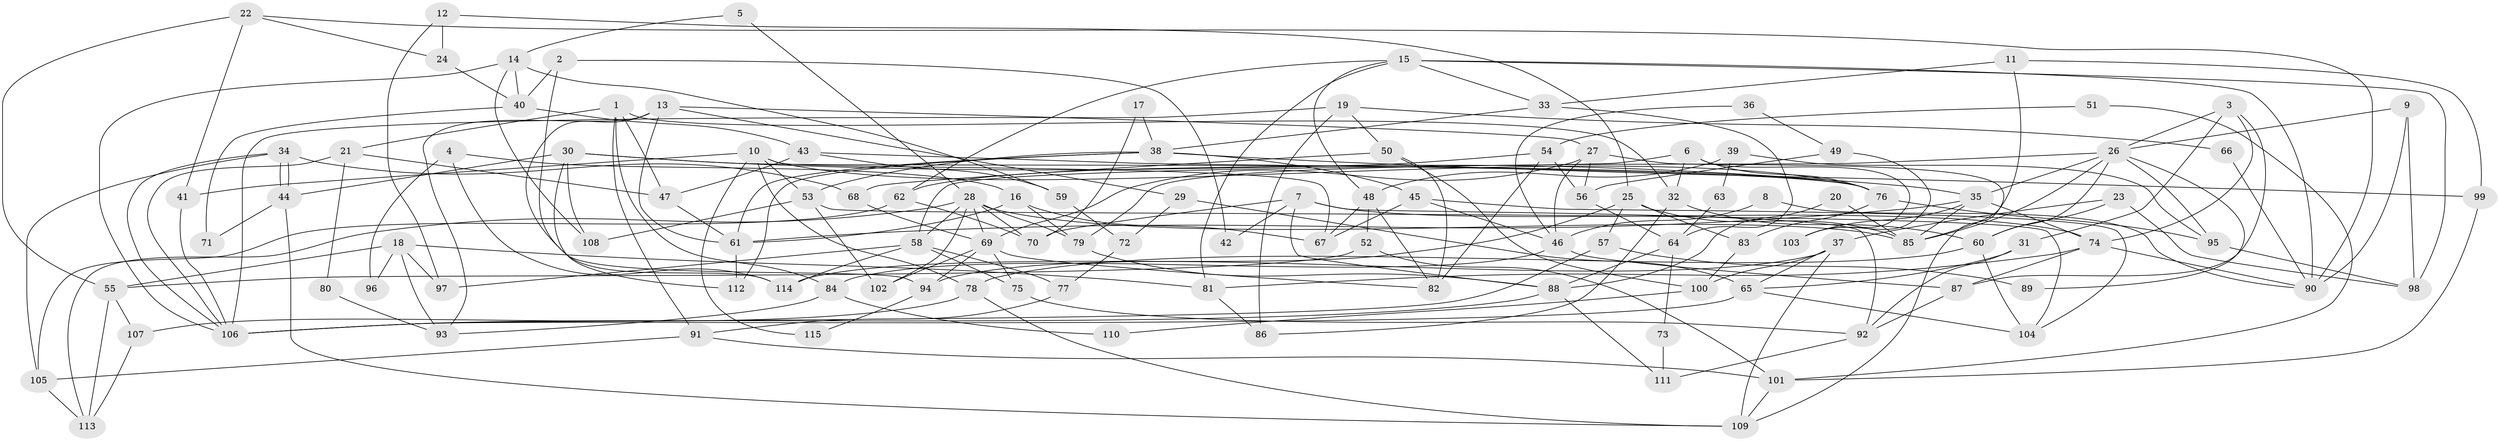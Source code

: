 // Generated by graph-tools (version 1.1) at 2025/51/03/09/25 04:51:51]
// undirected, 115 vertices, 230 edges
graph export_dot {
graph [start="1"]
  node [color=gray90,style=filled];
  1;
  2;
  3;
  4;
  5;
  6;
  7;
  8;
  9;
  10;
  11;
  12;
  13;
  14;
  15;
  16;
  17;
  18;
  19;
  20;
  21;
  22;
  23;
  24;
  25;
  26;
  27;
  28;
  29;
  30;
  31;
  32;
  33;
  34;
  35;
  36;
  37;
  38;
  39;
  40;
  41;
  42;
  43;
  44;
  45;
  46;
  47;
  48;
  49;
  50;
  51;
  52;
  53;
  54;
  55;
  56;
  57;
  58;
  59;
  60;
  61;
  62;
  63;
  64;
  65;
  66;
  67;
  68;
  69;
  70;
  71;
  72;
  73;
  74;
  75;
  76;
  77;
  78;
  79;
  80;
  81;
  82;
  83;
  84;
  85;
  86;
  87;
  88;
  89;
  90;
  91;
  92;
  93;
  94;
  95;
  96;
  97;
  98;
  99;
  100;
  101;
  102;
  103;
  104;
  105;
  106;
  107;
  108;
  109;
  110;
  111;
  112;
  113;
  114;
  115;
  1 -- 32;
  1 -- 47;
  1 -- 21;
  1 -- 84;
  1 -- 91;
  2 -- 94;
  2 -- 40;
  2 -- 42;
  3 -- 74;
  3 -- 87;
  3 -- 26;
  3 -- 31;
  4 -- 16;
  4 -- 114;
  4 -- 96;
  5 -- 14;
  5 -- 28;
  6 -- 58;
  6 -- 32;
  6 -- 76;
  6 -- 103;
  7 -- 92;
  7 -- 88;
  7 -- 42;
  7 -- 70;
  7 -- 74;
  8 -- 90;
  8 -- 46;
  9 -- 90;
  9 -- 26;
  9 -- 98;
  10 -- 53;
  10 -- 67;
  10 -- 41;
  10 -- 76;
  10 -- 78;
  10 -- 115;
  11 -- 33;
  11 -- 85;
  11 -- 99;
  12 -- 24;
  12 -- 25;
  12 -- 97;
  13 -- 93;
  13 -- 61;
  13 -- 27;
  13 -- 29;
  13 -- 114;
  14 -- 108;
  14 -- 106;
  14 -- 40;
  14 -- 59;
  15 -- 98;
  15 -- 62;
  15 -- 33;
  15 -- 48;
  15 -- 81;
  15 -- 90;
  16 -- 79;
  16 -- 67;
  16 -- 61;
  17 -- 70;
  17 -- 38;
  18 -- 81;
  18 -- 97;
  18 -- 55;
  18 -- 93;
  18 -- 96;
  19 -- 50;
  19 -- 106;
  19 -- 66;
  19 -- 86;
  20 -- 88;
  20 -- 85;
  21 -- 106;
  21 -- 47;
  21 -- 80;
  22 -- 41;
  22 -- 90;
  22 -- 24;
  22 -- 55;
  23 -- 98;
  23 -- 60;
  23 -- 37;
  24 -- 40;
  25 -- 114;
  25 -- 85;
  25 -- 57;
  25 -- 83;
  26 -- 35;
  26 -- 60;
  26 -- 79;
  26 -- 85;
  26 -- 89;
  26 -- 95;
  27 -- 109;
  27 -- 46;
  27 -- 56;
  27 -- 69;
  28 -- 113;
  28 -- 79;
  28 -- 58;
  28 -- 69;
  28 -- 70;
  28 -- 85;
  28 -- 102;
  29 -- 65;
  29 -- 72;
  30 -- 76;
  30 -- 35;
  30 -- 44;
  30 -- 108;
  30 -- 112;
  31 -- 65;
  31 -- 92;
  32 -- 86;
  32 -- 60;
  33 -- 38;
  33 -- 64;
  34 -- 44;
  34 -- 44;
  34 -- 68;
  34 -- 105;
  34 -- 106;
  35 -- 61;
  35 -- 85;
  35 -- 74;
  35 -- 103;
  36 -- 46;
  36 -- 49;
  37 -- 109;
  37 -- 65;
  37 -- 94;
  37 -- 100;
  38 -- 112;
  38 -- 53;
  38 -- 45;
  38 -- 61;
  38 -- 99;
  39 -- 48;
  39 -- 95;
  39 -- 63;
  40 -- 43;
  40 -- 71;
  41 -- 106;
  43 -- 47;
  43 -- 76;
  43 -- 59;
  44 -- 71;
  44 -- 109;
  45 -- 46;
  45 -- 67;
  45 -- 104;
  46 -- 87;
  46 -- 84;
  47 -- 61;
  48 -- 52;
  48 -- 67;
  48 -- 82;
  49 -- 56;
  49 -- 103;
  50 -- 100;
  50 -- 82;
  50 -- 68;
  51 -- 54;
  51 -- 101;
  52 -- 101;
  52 -- 55;
  53 -- 102;
  53 -- 104;
  53 -- 108;
  54 -- 82;
  54 -- 62;
  54 -- 56;
  55 -- 107;
  55 -- 113;
  56 -- 64;
  57 -- 106;
  57 -- 89;
  58 -- 77;
  58 -- 75;
  58 -- 97;
  58 -- 114;
  59 -- 72;
  60 -- 78;
  60 -- 104;
  61 -- 112;
  62 -- 105;
  62 -- 70;
  63 -- 64;
  64 -- 73;
  64 -- 88;
  65 -- 104;
  65 -- 106;
  66 -- 90;
  68 -- 69;
  69 -- 75;
  69 -- 82;
  69 -- 94;
  69 -- 102;
  72 -- 77;
  73 -- 111;
  74 -- 81;
  74 -- 87;
  74 -- 90;
  75 -- 92;
  76 -- 83;
  76 -- 95;
  77 -- 91;
  78 -- 109;
  78 -- 107;
  79 -- 88;
  80 -- 93;
  81 -- 86;
  83 -- 100;
  84 -- 93;
  84 -- 110;
  87 -- 92;
  88 -- 106;
  88 -- 111;
  91 -- 105;
  91 -- 101;
  92 -- 111;
  94 -- 115;
  95 -- 98;
  99 -- 101;
  100 -- 110;
  101 -- 109;
  105 -- 113;
  107 -- 113;
}
